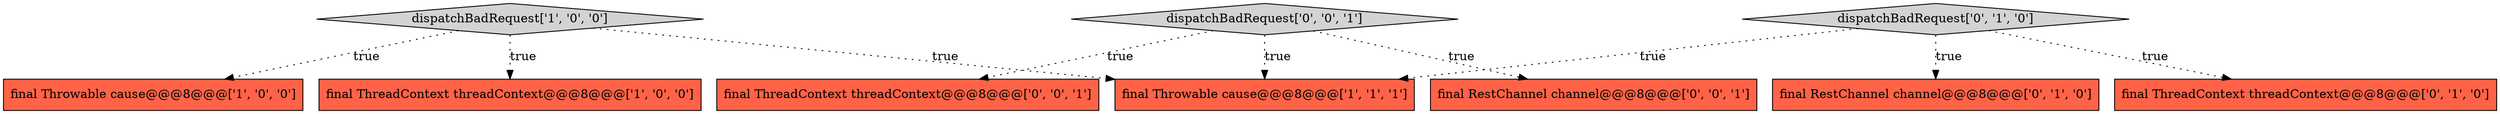 digraph {
3 [style = filled, label = "final Throwable cause@@@8@@@['1', '0', '0']", fillcolor = tomato, shape = box image = "AAA0AAABBB1BBB"];
1 [style = filled, label = "dispatchBadRequest['1', '0', '0']", fillcolor = lightgray, shape = diamond image = "AAA0AAABBB1BBB"];
0 [style = filled, label = "final Throwable cause@@@8@@@['1', '1', '1']", fillcolor = tomato, shape = box image = "AAA0AAABBB1BBB"];
2 [style = filled, label = "final ThreadContext threadContext@@@8@@@['1', '0', '0']", fillcolor = tomato, shape = box image = "AAA0AAABBB1BBB"];
7 [style = filled, label = "final RestChannel channel@@@8@@@['0', '0', '1']", fillcolor = tomato, shape = box image = "AAA0AAABBB3BBB"];
9 [style = filled, label = "dispatchBadRequest['0', '0', '1']", fillcolor = lightgray, shape = diamond image = "AAA0AAABBB3BBB"];
8 [style = filled, label = "final ThreadContext threadContext@@@8@@@['0', '0', '1']", fillcolor = tomato, shape = box image = "AAA0AAABBB3BBB"];
4 [style = filled, label = "final RestChannel channel@@@8@@@['0', '1', '0']", fillcolor = tomato, shape = box image = "AAA0AAABBB2BBB"];
6 [style = filled, label = "dispatchBadRequest['0', '1', '0']", fillcolor = lightgray, shape = diamond image = "AAA0AAABBB2BBB"];
5 [style = filled, label = "final ThreadContext threadContext@@@8@@@['0', '1', '0']", fillcolor = tomato, shape = box image = "AAA0AAABBB2BBB"];
1->2 [style = dotted, label="true"];
6->5 [style = dotted, label="true"];
6->4 [style = dotted, label="true"];
1->3 [style = dotted, label="true"];
9->8 [style = dotted, label="true"];
9->0 [style = dotted, label="true"];
1->0 [style = dotted, label="true"];
9->7 [style = dotted, label="true"];
6->0 [style = dotted, label="true"];
}
